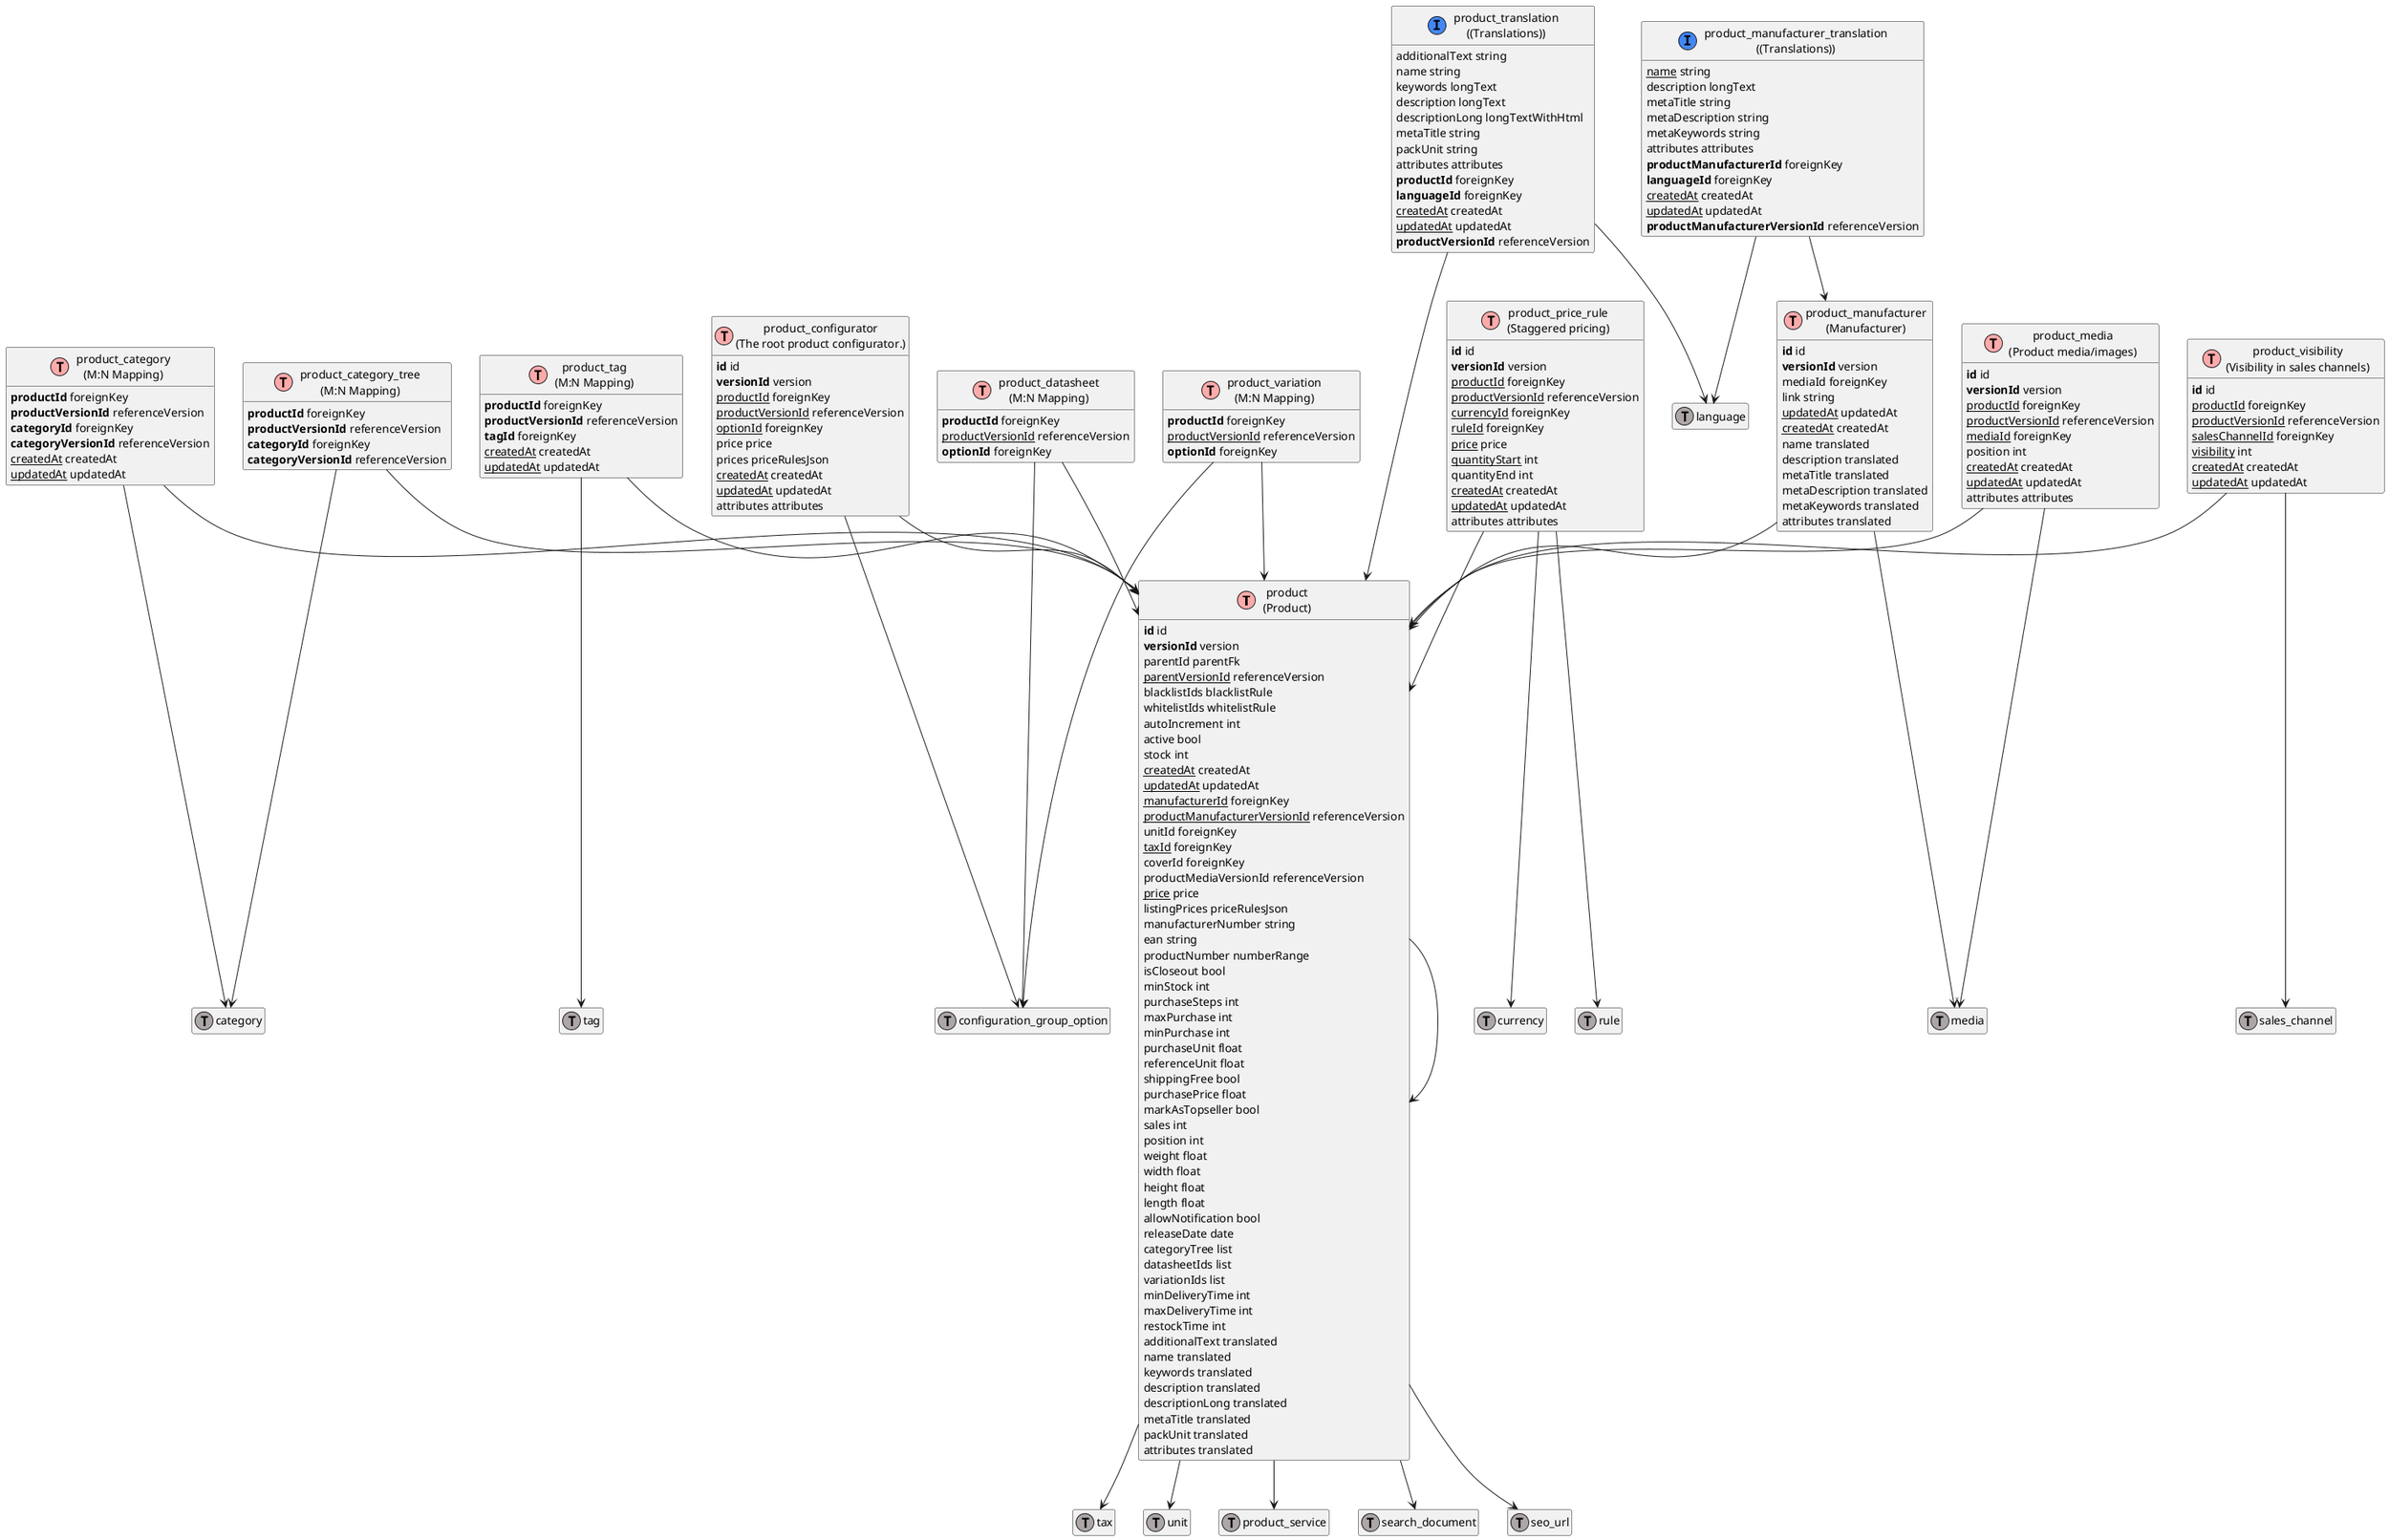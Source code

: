 @startuml
' uncomment the line below if you're using computer with a retina display
' skinparam dpi 300
!define Table(name,desc) class name as "desc" << (T,#FFAAAA) >>
!define ForeignTable(name,desc) class name as "desc" << (T,#ada6a6) >>
!define TranslationTable(name,desc) class name as "desc" << (I,#4286f4) >>
' we use bold for primary key
' green color for unique
' and underscore for not_null
!define primary_key(x) <b>x</b>
!define unique(x) <color:green>x</color>
!define not_null(x) <u>x</u>
' other tags available:
' <i></i>
' <back:COLOR></color>, where color is a color name or html color code
' (#FFAACC)
' see: http://plantuml.com/classes.html#More
hide methods
hide stereotypes
hide empty members
skinparam backgroundColor #FFFFFF

' entities

Table(ShopwareCoreContentProductProductDefinition, "product\n(Product)") {
   primary_key(id) id
   primary_key(versionId) version
   parentId parentFk
   not_null(parentVersionId) referenceVersion
   blacklistIds blacklistRule
   whitelistIds whitelistRule
   autoIncrement int
   active bool
   stock int
   not_null(createdAt) createdAt
   not_null(updatedAt) updatedAt
   not_null(manufacturerId) foreignKey
   not_null(productManufacturerVersionId) referenceVersion
   unitId foreignKey
   not_null(taxId) foreignKey
   coverId foreignKey
   productMediaVersionId referenceVersion
   not_null(price) price
   listingPrices priceRulesJson
   manufacturerNumber string
   ean string
   productNumber numberRange
   isCloseout bool
   minStock int
   purchaseSteps int
   maxPurchase int
   minPurchase int
   purchaseUnit float
   referenceUnit float
   shippingFree bool
   purchasePrice float
   markAsTopseller bool
   sales int
   position int
   weight float
   width float
   height float
   length float
   allowNotification bool
   releaseDate date
   categoryTree list
   datasheetIds list
   variationIds list
   minDeliveryTime int
   maxDeliveryTime int
   restockTime int
   additionalText translated
   name translated
   keywords translated
   description translated
   descriptionLong translated
   metaTitle translated
   packUnit translated
   attributes translated
}
Table(ShopwareCoreContentProductAggregateProductCategoryProductCategoryDefinition, "product_category\n(M:N Mapping)") {
   primary_key(productId) foreignKey
   primary_key(productVersionId) referenceVersion
   primary_key(categoryId) foreignKey
   primary_key(categoryVersionId) referenceVersion
   not_null(createdAt) createdAt
   not_null(updatedAt) updatedAt
}
Table(ShopwareCoreContentProductAggregateProductTagProductTagDefinition, "product_tag\n(M:N Mapping)") {
   primary_key(productId) foreignKey
   primary_key(productVersionId) referenceVersion
   primary_key(tagId) foreignKey
   not_null(createdAt) createdAt
   not_null(updatedAt) updatedAt
}
Table(ShopwareCoreContentProductAggregateProductConfiguratorProductConfiguratorDefinition, "product_configurator\n(The root product configurator.)") {
   primary_key(id) id
   primary_key(versionId) version
   not_null(productId) foreignKey
   not_null(productVersionId) referenceVersion
   not_null(optionId) foreignKey
   price price
   prices priceRulesJson
   not_null(createdAt) createdAt
   not_null(updatedAt) updatedAt
   attributes attributes
}
Table(ShopwareCoreContentProductAggregateProductPriceRuleProductPriceRuleDefinition, "product_price_rule\n(Staggered pricing)") {
   primary_key(id) id
   primary_key(versionId) version
   not_null(productId) foreignKey
   not_null(productVersionId) referenceVersion
   not_null(currencyId) foreignKey
   not_null(ruleId) foreignKey
   not_null(price) price
   not_null(quantityStart) int
   quantityEnd int
   not_null(createdAt) createdAt
   not_null(updatedAt) updatedAt
   attributes attributes
}
Table(ShopwareCoreContentProductAggregateProductDatasheetProductDatasheetDefinition, "product_datasheet\n(M:N Mapping)") {
   primary_key(productId) foreignKey
   not_null(productVersionId) referenceVersion
   primary_key(optionId) foreignKey
}
Table(ShopwareCoreContentProductAggregateProductManufacturerProductManufacturerDefinition, "product_manufacturer\n(Manufacturer)") {
   primary_key(id) id
   primary_key(versionId) version
   mediaId foreignKey
   link string
   not_null(updatedAt) updatedAt
   not_null(createdAt) createdAt
   name translated
   description translated
   metaTitle translated
   metaDescription translated
   metaKeywords translated
   attributes translated
}
TranslationTable(ShopwareCoreContentProductAggregateProductManufacturerTranslationProductManufacturerTranslationDefinition, "product_manufacturer_translation\n((Translations))") {
   not_null(name) string
   description longText
   metaTitle string
   metaDescription string
   metaKeywords string
   attributes attributes
   primary_key(productManufacturerId) foreignKey
   primary_key(languageId) foreignKey
   not_null(createdAt) createdAt
   not_null(updatedAt) updatedAt
   primary_key(productManufacturerVersionId) referenceVersion
}
Table(ShopwareCoreContentProductAggregateProductMediaProductMediaDefinition, "product_media\n(Product media/images)") {
   primary_key(id) id
   primary_key(versionId) version
   not_null(productId) foreignKey
   not_null(productVersionId) referenceVersion
   not_null(mediaId) foreignKey
   position int
   not_null(createdAt) createdAt
   not_null(updatedAt) updatedAt
   attributes attributes
}
TranslationTable(ShopwareCoreContentProductAggregateProductTranslationProductTranslationDefinition, "product_translation\n((Translations))") {
   additionalText string
   name string
   keywords longText
   description longText
   descriptionLong longTextWithHtml
   metaTitle string
   packUnit string
   attributes attributes
   primary_key(productId) foreignKey
   primary_key(languageId) foreignKey
   not_null(createdAt) createdAt
   not_null(updatedAt) updatedAt
   primary_key(productVersionId) referenceVersion
}
Table(ShopwareCoreContentProductAggregateProductVariationProductVariationDefinition, "product_variation\n(M:N Mapping)") {
   primary_key(productId) foreignKey
   not_null(productVersionId) referenceVersion
   primary_key(optionId) foreignKey
}
Table(ShopwareCoreContentProductAggregateProductCategoryTreeProductCategoryTreeDefinition, "product_category_tree\n(M:N Mapping)") {
   primary_key(productId) foreignKey
   primary_key(productVersionId) referenceVersion
   primary_key(categoryId) foreignKey
   primary_key(categoryVersionId) referenceVersion
}
Table(ShopwareCoreContentProductAggregateProductVisibilityProductVisibilityDefinition, "product_visibility\n(Visibility in sales channels)") {
   primary_key(id) id
   not_null(productId) foreignKey
   not_null(productVersionId) referenceVersion
   not_null(salesChannelId) foreignKey
   not_null(visibility) int
   not_null(createdAt) createdAt
   not_null(updatedAt) updatedAt
}
ForeignTable(ShopwareCoreSystemTaxTaxDefinition, "tax") {
}
ForeignTable(ShopwareCoreSystemUnitUnitDefinition, "unit") {
}
ForeignTable(ShopwareCoreContentProductAggregateProductServiceProductServiceDefinition, "product_service") {
}
ForeignTable(ShopwareCoreFrameworkSearchSearchDocumentDefinition, "search_document") {
}
ForeignTable(ShopwareStorefrontFrameworkSeoSeoUrlDefinition, "seo_url") {
}
ForeignTable(ShopwareCoreContentCategoryCategoryDefinition, "category") {
}
ForeignTable(ShopwareCoreFrameworkTagTagDefinition, "tag") {
}
ForeignTable(ShopwareCoreContentConfigurationAggregateConfigurationGroupOptionConfigurationGroupOptionDefinition, "configuration_group_option") {
}
ForeignTable(ShopwareCoreSystemCurrencyCurrencyDefinition, "currency") {
}
ForeignTable(ShopwareCoreContentRuleRuleDefinition, "rule") {
}
ForeignTable(ShopwareCoreContentMediaMediaDefinition, "media") {
}
ForeignTable(ShopwareCoreSystemLanguageLanguageDefinition, "language") {
}
ForeignTable(ShopwareCoreSystemSalesChannelSalesChannelDefinition, "sales_channel") {
}

' relationshipd

ShopwareCoreContentProductProductDefinition --> ShopwareCoreContentProductProductDefinition
ShopwareCoreContentProductProductDefinition --> ShopwareCoreSystemTaxTaxDefinition
ShopwareCoreContentProductAggregateProductManufacturerProductManufacturerDefinition --> ShopwareCoreContentProductProductDefinition
ShopwareCoreContentProductProductDefinition --> ShopwareCoreSystemUnitUnitDefinition
ShopwareCoreContentProductAggregateProductMediaProductMediaDefinition --> ShopwareCoreContentProductProductDefinition
ShopwareCoreContentProductAggregateProductPriceRuleProductPriceRuleDefinition --> ShopwareCoreContentProductProductDefinition
ShopwareCoreContentProductProductDefinition --> ShopwareCoreContentProductAggregateProductServiceProductServiceDefinition
ShopwareCoreContentProductAggregateProductDatasheetProductDatasheetDefinition --> ShopwareCoreContentProductProductDefinition
ShopwareCoreContentProductAggregateProductCategoryProductCategoryDefinition --> ShopwareCoreContentProductProductDefinition
ShopwareCoreContentProductAggregateProductTagProductTagDefinition --> ShopwareCoreContentProductProductDefinition
ShopwareCoreContentProductProductDefinition --> ShopwareCoreFrameworkSearchSearchDocumentDefinition
ShopwareCoreContentProductAggregateProductCategoryTreeProductCategoryTreeDefinition --> ShopwareCoreContentProductProductDefinition
ShopwareCoreContentProductAggregateProductTranslationProductTranslationDefinition --> ShopwareCoreContentProductProductDefinition
ShopwareCoreContentProductAggregateProductConfiguratorProductConfiguratorDefinition --> ShopwareCoreContentProductProductDefinition
ShopwareCoreContentProductAggregateProductVariationProductVariationDefinition --> ShopwareCoreContentProductProductDefinition
ShopwareCoreContentProductAggregateProductVisibilityProductVisibilityDefinition --> ShopwareCoreContentProductProductDefinition
ShopwareCoreContentProductProductDefinition --> ShopwareStorefrontFrameworkSeoSeoUrlDefinition
ShopwareCoreContentProductAggregateProductCategoryProductCategoryDefinition --> ShopwareCoreContentCategoryCategoryDefinition
ShopwareCoreContentProductAggregateProductTagProductTagDefinition --> ShopwareCoreFrameworkTagTagDefinition
ShopwareCoreContentProductAggregateProductConfiguratorProductConfiguratorDefinition --> ShopwareCoreContentConfigurationAggregateConfigurationGroupOptionConfigurationGroupOptionDefinition
ShopwareCoreContentProductAggregateProductPriceRuleProductPriceRuleDefinition --> ShopwareCoreSystemCurrencyCurrencyDefinition
ShopwareCoreContentProductAggregateProductPriceRuleProductPriceRuleDefinition --> ShopwareCoreContentRuleRuleDefinition
ShopwareCoreContentProductAggregateProductDatasheetProductDatasheetDefinition --> ShopwareCoreContentConfigurationAggregateConfigurationGroupOptionConfigurationGroupOptionDefinition
ShopwareCoreContentProductAggregateProductManufacturerProductManufacturerDefinition --> ShopwareCoreContentMediaMediaDefinition
ShopwareCoreContentProductAggregateProductManufacturerTranslationProductManufacturerTranslationDefinition --> ShopwareCoreContentProductAggregateProductManufacturerProductManufacturerDefinition
ShopwareCoreContentProductAggregateProductManufacturerTranslationProductManufacturerTranslationDefinition --> ShopwareCoreSystemLanguageLanguageDefinition
ShopwareCoreContentProductAggregateProductMediaProductMediaDefinition --> ShopwareCoreContentMediaMediaDefinition
ShopwareCoreContentProductAggregateProductTranslationProductTranslationDefinition --> ShopwareCoreSystemLanguageLanguageDefinition
ShopwareCoreContentProductAggregateProductVariationProductVariationDefinition --> ShopwareCoreContentConfigurationAggregateConfigurationGroupOptionConfigurationGroupOptionDefinition
ShopwareCoreContentProductAggregateProductCategoryTreeProductCategoryTreeDefinition --> ShopwareCoreContentCategoryCategoryDefinition
ShopwareCoreContentProductAggregateProductVisibilityProductVisibilityDefinition --> ShopwareCoreSystemSalesChannelSalesChannelDefinition
@enduml
